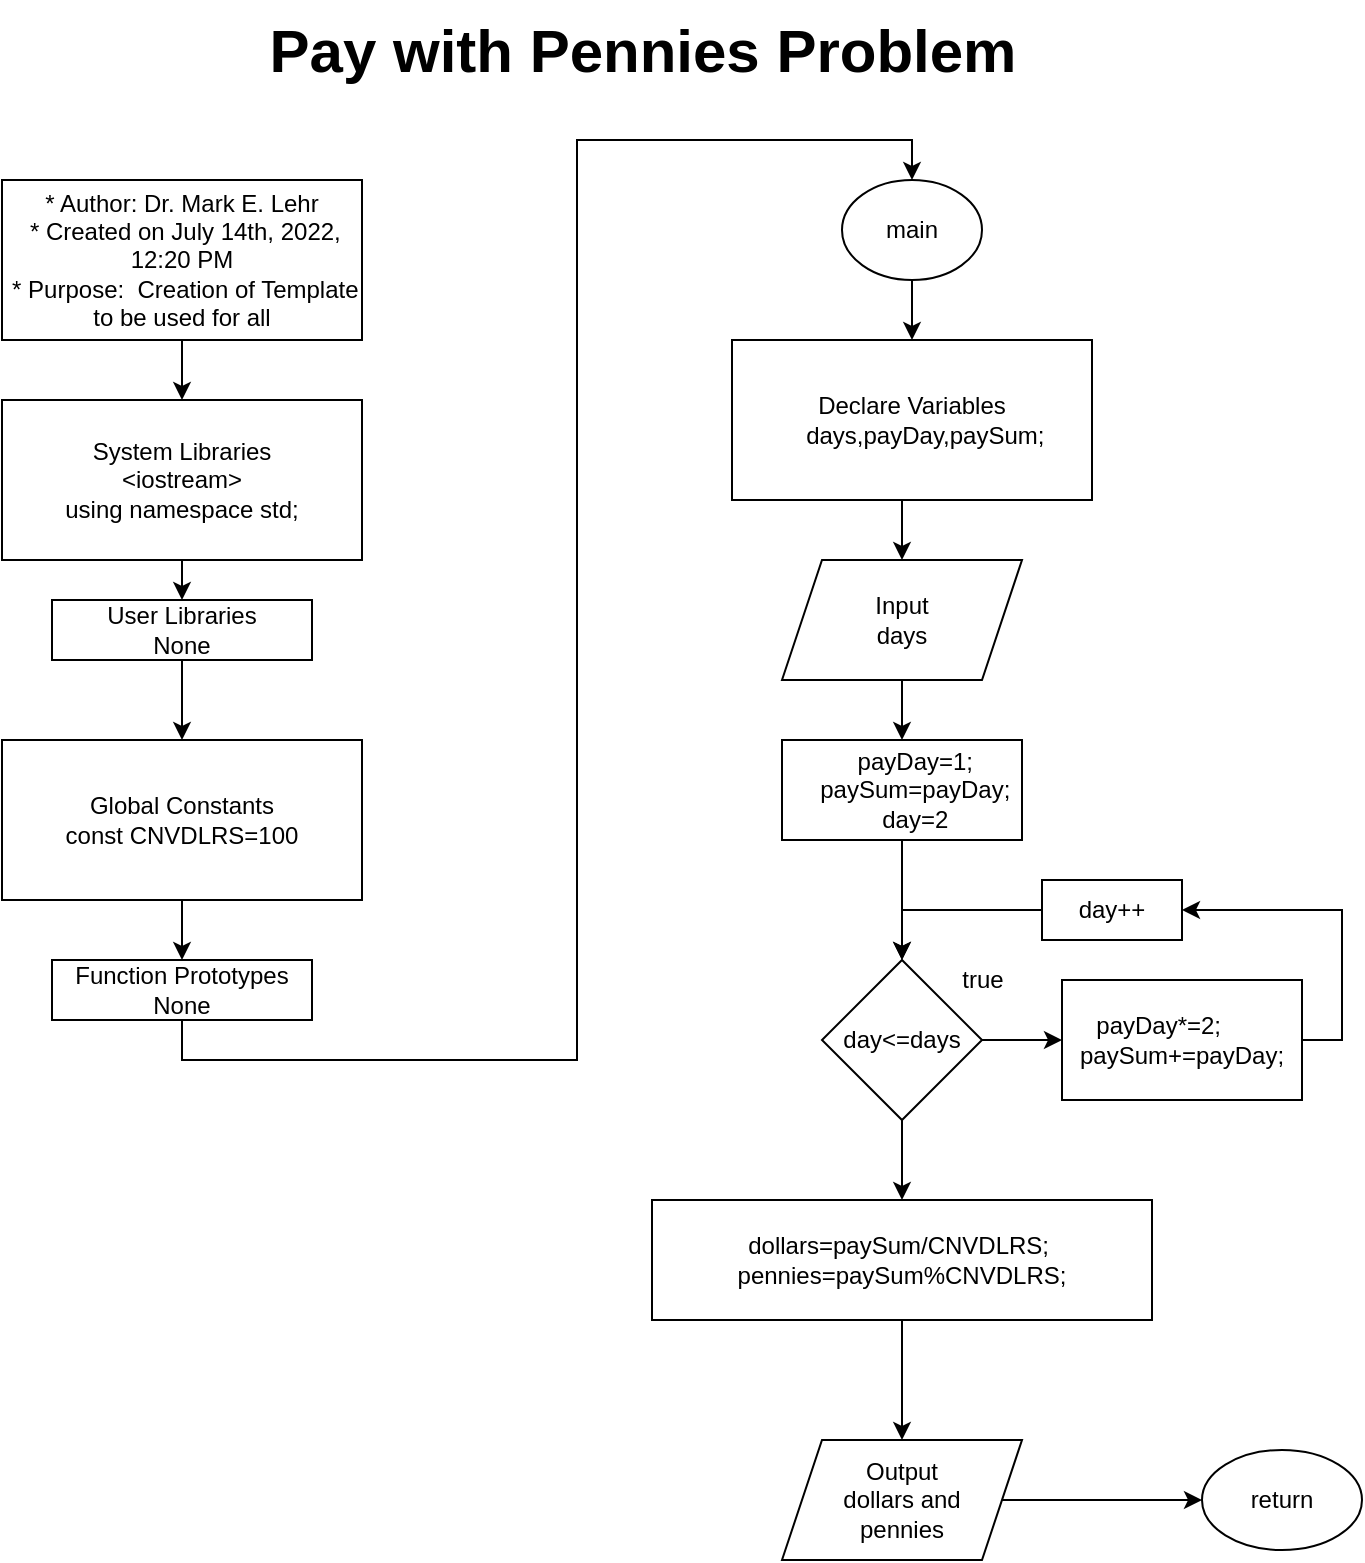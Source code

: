 <mxfile version="20.1.1" type="device"><diagram id="fzdRR0dDYM71-43A6E_W" name="Page-1"><mxGraphModel dx="893" dy="572" grid="1" gridSize="10" guides="1" tooltips="1" connect="1" arrows="1" fold="1" page="1" pageScale="1" pageWidth="850" pageHeight="1100" math="0" shadow="0"><root><mxCell id="0"/><mxCell id="1" parent="0"/><mxCell id="TdvbEsFBugs5NJBuL0Sy-5" style="edgeStyle=orthogonalEdgeStyle;rounded=0;orthogonalLoop=1;jettySize=auto;html=1;exitX=0.5;exitY=1;exitDx=0;exitDy=0;entryX=0.5;entryY=0;entryDx=0;entryDy=0;fontSize=10;" parent="1" source="TdvbEsFBugs5NJBuL0Sy-1" target="TdvbEsFBugs5NJBuL0Sy-4" edge="1"><mxGeometry relative="1" as="geometry"/></mxCell><mxCell id="TdvbEsFBugs5NJBuL0Sy-1" value="* Author: Dr. Mark E. Lehr&lt;br&gt;&amp;nbsp;* Created on July 14th, 2022, 12:20 PM&lt;br&gt;&amp;nbsp;* Purpose:&amp;nbsp; Creation of Template to be used for all" style="rounded=0;whiteSpace=wrap;html=1;" parent="1" vertex="1"><mxGeometry x="110" y="120" width="180" height="80" as="geometry"/></mxCell><mxCell id="TdvbEsFBugs5NJBuL0Sy-2" value="&lt;font style=&quot;font-size: 30px;&quot;&gt;&lt;b&gt;Pay with Pennies Problem&lt;/b&gt;&lt;/font&gt;" style="text;html=1;align=center;verticalAlign=middle;resizable=0;points=[];autosize=1;strokeColor=none;fillColor=none;" parent="1" vertex="1"><mxGeometry x="230" y="30" width="400" height="50" as="geometry"/></mxCell><mxCell id="TdvbEsFBugs5NJBuL0Sy-7" style="edgeStyle=orthogonalEdgeStyle;rounded=0;orthogonalLoop=1;jettySize=auto;html=1;exitX=0.5;exitY=1;exitDx=0;exitDy=0;entryX=0.5;entryY=0;entryDx=0;entryDy=0;fontSize=10;" parent="1" source="TdvbEsFBugs5NJBuL0Sy-4" target="TdvbEsFBugs5NJBuL0Sy-6" edge="1"><mxGeometry relative="1" as="geometry"/></mxCell><mxCell id="TdvbEsFBugs5NJBuL0Sy-4" value="System Libraries&lt;br&gt;&amp;lt;iostream&amp;gt;&lt;br&gt;using namespace std;" style="rounded=0;whiteSpace=wrap;html=1;" parent="1" vertex="1"><mxGeometry x="110" y="230" width="180" height="80" as="geometry"/></mxCell><mxCell id="TdvbEsFBugs5NJBuL0Sy-10" style="edgeStyle=orthogonalEdgeStyle;rounded=0;orthogonalLoop=1;jettySize=auto;html=1;exitX=0.5;exitY=1;exitDx=0;exitDy=0;fontSize=10;" parent="1" source="TdvbEsFBugs5NJBuL0Sy-6" target="TdvbEsFBugs5NJBuL0Sy-8" edge="1"><mxGeometry relative="1" as="geometry"/></mxCell><mxCell id="TdvbEsFBugs5NJBuL0Sy-6" value="&lt;div&gt;User Libraries&lt;/div&gt;&lt;div&gt;None&lt;br&gt;&lt;/div&gt;" style="rounded=0;whiteSpace=wrap;html=1;" parent="1" vertex="1"><mxGeometry x="135" y="330" width="130" height="30" as="geometry"/></mxCell><mxCell id="TdvbEsFBugs5NJBuL0Sy-12" style="edgeStyle=orthogonalEdgeStyle;rounded=0;orthogonalLoop=1;jettySize=auto;html=1;exitX=0.5;exitY=1;exitDx=0;exitDy=0;entryX=0.5;entryY=0;entryDx=0;entryDy=0;fontSize=10;" parent="1" source="TdvbEsFBugs5NJBuL0Sy-8" target="TdvbEsFBugs5NJBuL0Sy-11" edge="1"><mxGeometry relative="1" as="geometry"/></mxCell><mxCell id="TdvbEsFBugs5NJBuL0Sy-8" value="Global Constants&lt;br&gt;const CNVDLRS=100" style="rounded=0;whiteSpace=wrap;html=1;" parent="1" vertex="1"><mxGeometry x="110" y="400" width="180" height="80" as="geometry"/></mxCell><mxCell id="TdvbEsFBugs5NJBuL0Sy-14" style="edgeStyle=orthogonalEdgeStyle;rounded=0;orthogonalLoop=1;jettySize=auto;html=1;exitX=0.5;exitY=1;exitDx=0;exitDy=0;entryX=0.5;entryY=0;entryDx=0;entryDy=0;fontSize=12;" parent="1" source="TdvbEsFBugs5NJBuL0Sy-11" target="TdvbEsFBugs5NJBuL0Sy-13" edge="1"><mxGeometry relative="1" as="geometry"/></mxCell><mxCell id="TdvbEsFBugs5NJBuL0Sy-11" value="&lt;div&gt;Function Prototypes&lt;/div&gt;&lt;div&gt;None&lt;/div&gt;" style="rounded=0;whiteSpace=wrap;html=1;" parent="1" vertex="1"><mxGeometry x="135" y="510" width="130" height="30" as="geometry"/></mxCell><mxCell id="TdvbEsFBugs5NJBuL0Sy-16" style="edgeStyle=orthogonalEdgeStyle;rounded=0;orthogonalLoop=1;jettySize=auto;html=1;exitX=0.5;exitY=1;exitDx=0;exitDy=0;entryX=0.5;entryY=0;entryDx=0;entryDy=0;fontSize=12;" parent="1" source="TdvbEsFBugs5NJBuL0Sy-13" target="TdvbEsFBugs5NJBuL0Sy-15" edge="1"><mxGeometry relative="1" as="geometry"/></mxCell><mxCell id="TdvbEsFBugs5NJBuL0Sy-13" value="&lt;div style=&quot;font-size: 12px;&quot;&gt;&lt;font style=&quot;font-size: 12px;&quot;&gt;main&lt;/font&gt;&lt;/div&gt;" style="ellipse;whiteSpace=wrap;html=1;fontSize=10;" parent="1" vertex="1"><mxGeometry x="530" y="120" width="70" height="50" as="geometry"/></mxCell><mxCell id="TdvbEsFBugs5NJBuL0Sy-18" style="edgeStyle=orthogonalEdgeStyle;rounded=0;orthogonalLoop=1;jettySize=auto;html=1;exitX=0.5;exitY=1;exitDx=0;exitDy=0;entryX=0.5;entryY=0;entryDx=0;entryDy=0;fontSize=12;" parent="1" source="TdvbEsFBugs5NJBuL0Sy-15" target="TdvbEsFBugs5NJBuL0Sy-17" edge="1"><mxGeometry relative="1" as="geometry"/></mxCell><mxCell id="TdvbEsFBugs5NJBuL0Sy-15" value="Declare Variables&lt;br&gt;&amp;nbsp;&amp;nbsp;&amp;nbsp; days,payDay,paySum;" style="rounded=0;whiteSpace=wrap;html=1;" parent="1" vertex="1"><mxGeometry x="475" y="200" width="180" height="80" as="geometry"/></mxCell><mxCell id="TdvbEsFBugs5NJBuL0Sy-20" style="edgeStyle=orthogonalEdgeStyle;rounded=0;orthogonalLoop=1;jettySize=auto;html=1;exitX=0.5;exitY=1;exitDx=0;exitDy=0;entryX=0.5;entryY=0;entryDx=0;entryDy=0;fontSize=12;" parent="1" source="TdvbEsFBugs5NJBuL0Sy-17" target="TdvbEsFBugs5NJBuL0Sy-19" edge="1"><mxGeometry relative="1" as="geometry"/></mxCell><mxCell id="TdvbEsFBugs5NJBuL0Sy-17" value="&lt;div&gt;Input&lt;/div&gt;&lt;div&gt;days&lt;br&gt;&lt;/div&gt;" style="shape=parallelogram;perimeter=parallelogramPerimeter;whiteSpace=wrap;html=1;fixedSize=1;fontSize=12;" parent="1" vertex="1"><mxGeometry x="500" y="310" width="120" height="60" as="geometry"/></mxCell><mxCell id="TdvbEsFBugs5NJBuL0Sy-22" style="edgeStyle=orthogonalEdgeStyle;rounded=0;orthogonalLoop=1;jettySize=auto;html=1;exitX=0.5;exitY=1;exitDx=0;exitDy=0;entryX=0.5;entryY=0;entryDx=0;entryDy=0;fontSize=12;" parent="1" source="TdvbEsFBugs5NJBuL0Sy-19" target="TdvbEsFBugs5NJBuL0Sy-21" edge="1"><mxGeometry relative="1" as="geometry"/></mxCell><mxCell id="TdvbEsFBugs5NJBuL0Sy-19" value="&amp;nbsp;&amp;nbsp;&amp;nbsp; payDay=1;&lt;br&gt;&amp;nbsp;&amp;nbsp;&amp;nbsp; paySum=payDay;&lt;br&gt;&amp;nbsp;&amp;nbsp;&amp;nbsp; day=2" style="rounded=0;whiteSpace=wrap;html=1;" parent="1" vertex="1"><mxGeometry x="500" y="400" width="120" height="50" as="geometry"/></mxCell><mxCell id="TdvbEsFBugs5NJBuL0Sy-24" style="edgeStyle=orthogonalEdgeStyle;rounded=0;orthogonalLoop=1;jettySize=auto;html=1;exitX=1;exitY=0.5;exitDx=0;exitDy=0;entryX=0;entryY=0.5;entryDx=0;entryDy=0;fontSize=12;" parent="1" source="TdvbEsFBugs5NJBuL0Sy-21" target="TdvbEsFBugs5NJBuL0Sy-23" edge="1"><mxGeometry relative="1" as="geometry"/></mxCell><mxCell id="TdvbEsFBugs5NJBuL0Sy-30" style="edgeStyle=orthogonalEdgeStyle;rounded=0;orthogonalLoop=1;jettySize=auto;html=1;exitX=0.5;exitY=1;exitDx=0;exitDy=0;entryX=0.5;entryY=0;entryDx=0;entryDy=0;fontSize=12;" parent="1" source="TdvbEsFBugs5NJBuL0Sy-21" target="TdvbEsFBugs5NJBuL0Sy-29" edge="1"><mxGeometry relative="1" as="geometry"/></mxCell><mxCell id="TdvbEsFBugs5NJBuL0Sy-21" value="day&amp;lt;=days" style="rhombus;whiteSpace=wrap;html=1;fontSize=12;" parent="1" vertex="1"><mxGeometry x="520" y="510" width="80" height="80" as="geometry"/></mxCell><mxCell id="TdvbEsFBugs5NJBuL0Sy-27" style="edgeStyle=orthogonalEdgeStyle;rounded=0;orthogonalLoop=1;jettySize=auto;html=1;exitX=1;exitY=0.5;exitDx=0;exitDy=0;entryX=1;entryY=0.5;entryDx=0;entryDy=0;fontSize=12;" parent="1" source="TdvbEsFBugs5NJBuL0Sy-23" target="TdvbEsFBugs5NJBuL0Sy-26" edge="1"><mxGeometry relative="1" as="geometry"/></mxCell><mxCell id="TdvbEsFBugs5NJBuL0Sy-23" value="payDay*=2;&amp;nbsp;&amp;nbsp;&amp;nbsp;&amp;nbsp;&amp;nbsp;&amp;nbsp;&amp;nbsp; paySum+=payDay;" style="rounded=0;whiteSpace=wrap;html=1;fontSize=12;" parent="1" vertex="1"><mxGeometry x="640" y="520" width="120" height="60" as="geometry"/></mxCell><mxCell id="TdvbEsFBugs5NJBuL0Sy-25" value="true" style="text;html=1;align=center;verticalAlign=middle;resizable=0;points=[];autosize=1;strokeColor=none;fillColor=none;fontSize=12;" parent="1" vertex="1"><mxGeometry x="580" y="505" width="40" height="30" as="geometry"/></mxCell><mxCell id="TdvbEsFBugs5NJBuL0Sy-28" style="edgeStyle=orthogonalEdgeStyle;rounded=0;orthogonalLoop=1;jettySize=auto;html=1;exitX=0;exitY=0.5;exitDx=0;exitDy=0;entryX=0.5;entryY=0;entryDx=0;entryDy=0;fontSize=12;" parent="1" source="TdvbEsFBugs5NJBuL0Sy-26" target="TdvbEsFBugs5NJBuL0Sy-21" edge="1"><mxGeometry relative="1" as="geometry"/></mxCell><mxCell id="TdvbEsFBugs5NJBuL0Sy-26" value="day++" style="whiteSpace=wrap;html=1;fontSize=12;" parent="1" vertex="1"><mxGeometry x="630" y="470" width="70" height="30" as="geometry"/></mxCell><mxCell id="TdvbEsFBugs5NJBuL0Sy-33" style="edgeStyle=orthogonalEdgeStyle;rounded=0;orthogonalLoop=1;jettySize=auto;html=1;exitX=0.5;exitY=1;exitDx=0;exitDy=0;entryX=0.5;entryY=0;entryDx=0;entryDy=0;fontSize=12;" parent="1" source="TdvbEsFBugs5NJBuL0Sy-29" target="TdvbEsFBugs5NJBuL0Sy-31" edge="1"><mxGeometry relative="1" as="geometry"/></mxCell><mxCell id="TdvbEsFBugs5NJBuL0Sy-29" value="&lt;div&gt;dollars=paySum/CNVDLRS;&amp;nbsp; &lt;br&gt;&lt;/div&gt;&lt;div&gt;pennies=paySum%CNVDLRS;&lt;/div&gt;" style="whiteSpace=wrap;html=1;fontSize=12;" parent="1" vertex="1"><mxGeometry x="435" y="630" width="250" height="60" as="geometry"/></mxCell><mxCell id="TdvbEsFBugs5NJBuL0Sy-35" style="edgeStyle=orthogonalEdgeStyle;rounded=0;orthogonalLoop=1;jettySize=auto;html=1;exitX=1;exitY=0.5;exitDx=0;exitDy=0;entryX=0;entryY=0.5;entryDx=0;entryDy=0;fontSize=12;" parent="1" source="TdvbEsFBugs5NJBuL0Sy-31" target="TdvbEsFBugs5NJBuL0Sy-34" edge="1"><mxGeometry relative="1" as="geometry"/></mxCell><mxCell id="TdvbEsFBugs5NJBuL0Sy-31" value="&lt;div&gt;Output&lt;/div&gt;&lt;div&gt;dollars and&lt;/div&gt;&lt;div&gt;pennies&lt;br&gt;&lt;/div&gt;" style="shape=parallelogram;perimeter=parallelogramPerimeter;whiteSpace=wrap;html=1;fixedSize=1;fontSize=12;" parent="1" vertex="1"><mxGeometry x="500" y="750" width="120" height="60" as="geometry"/></mxCell><mxCell id="TdvbEsFBugs5NJBuL0Sy-34" value="return" style="ellipse;whiteSpace=wrap;html=1;fontSize=12;" parent="1" vertex="1"><mxGeometry x="710" y="755" width="80" height="50" as="geometry"/></mxCell></root></mxGraphModel></diagram></mxfile>